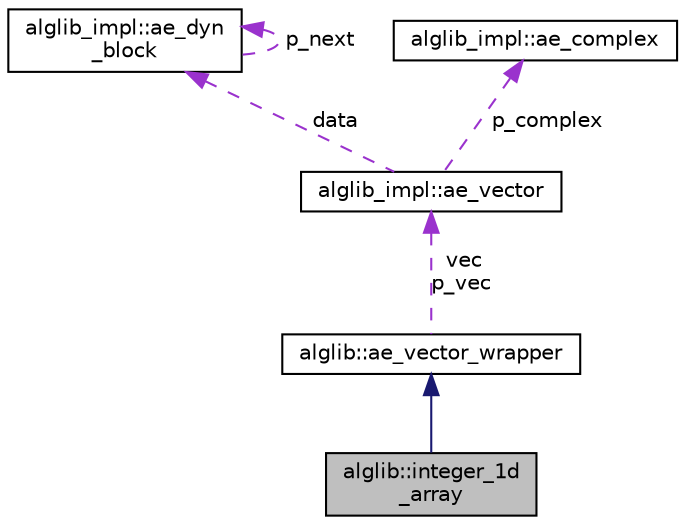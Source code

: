 digraph "alglib::integer_1d_array"
{
  edge [fontname="Helvetica",fontsize="10",labelfontname="Helvetica",labelfontsize="10"];
  node [fontname="Helvetica",fontsize="10",shape=record];
  Node2 [label="alglib::integer_1d\l_array",height=0.2,width=0.4,color="black", fillcolor="grey75", style="filled", fontcolor="black"];
  Node3 -> Node2 [dir="back",color="midnightblue",fontsize="10",style="solid",fontname="Helvetica"];
  Node3 [label="alglib::ae_vector_wrapper",height=0.2,width=0.4,color="black", fillcolor="white", style="filled",URL="$classalglib_1_1ae__vector__wrapper.html"];
  Node4 -> Node3 [dir="back",color="darkorchid3",fontsize="10",style="dashed",label=" vec\np_vec" ,fontname="Helvetica"];
  Node4 [label="alglib_impl::ae_vector",height=0.2,width=0.4,color="black", fillcolor="white", style="filled",URL="$structalglib__impl_1_1ae__vector.html"];
  Node5 -> Node4 [dir="back",color="darkorchid3",fontsize="10",style="dashed",label=" data" ,fontname="Helvetica"];
  Node5 [label="alglib_impl::ae_dyn\l_block",height=0.2,width=0.4,color="black", fillcolor="white", style="filled",URL="$structalglib__impl_1_1ae__dyn__block.html"];
  Node5 -> Node5 [dir="back",color="darkorchid3",fontsize="10",style="dashed",label=" p_next" ,fontname="Helvetica"];
  Node6 -> Node4 [dir="back",color="darkorchid3",fontsize="10",style="dashed",label=" p_complex" ,fontname="Helvetica"];
  Node6 [label="alglib_impl::ae_complex",height=0.2,width=0.4,color="black", fillcolor="white", style="filled",URL="$structalglib__impl_1_1ae__complex.html"];
}
